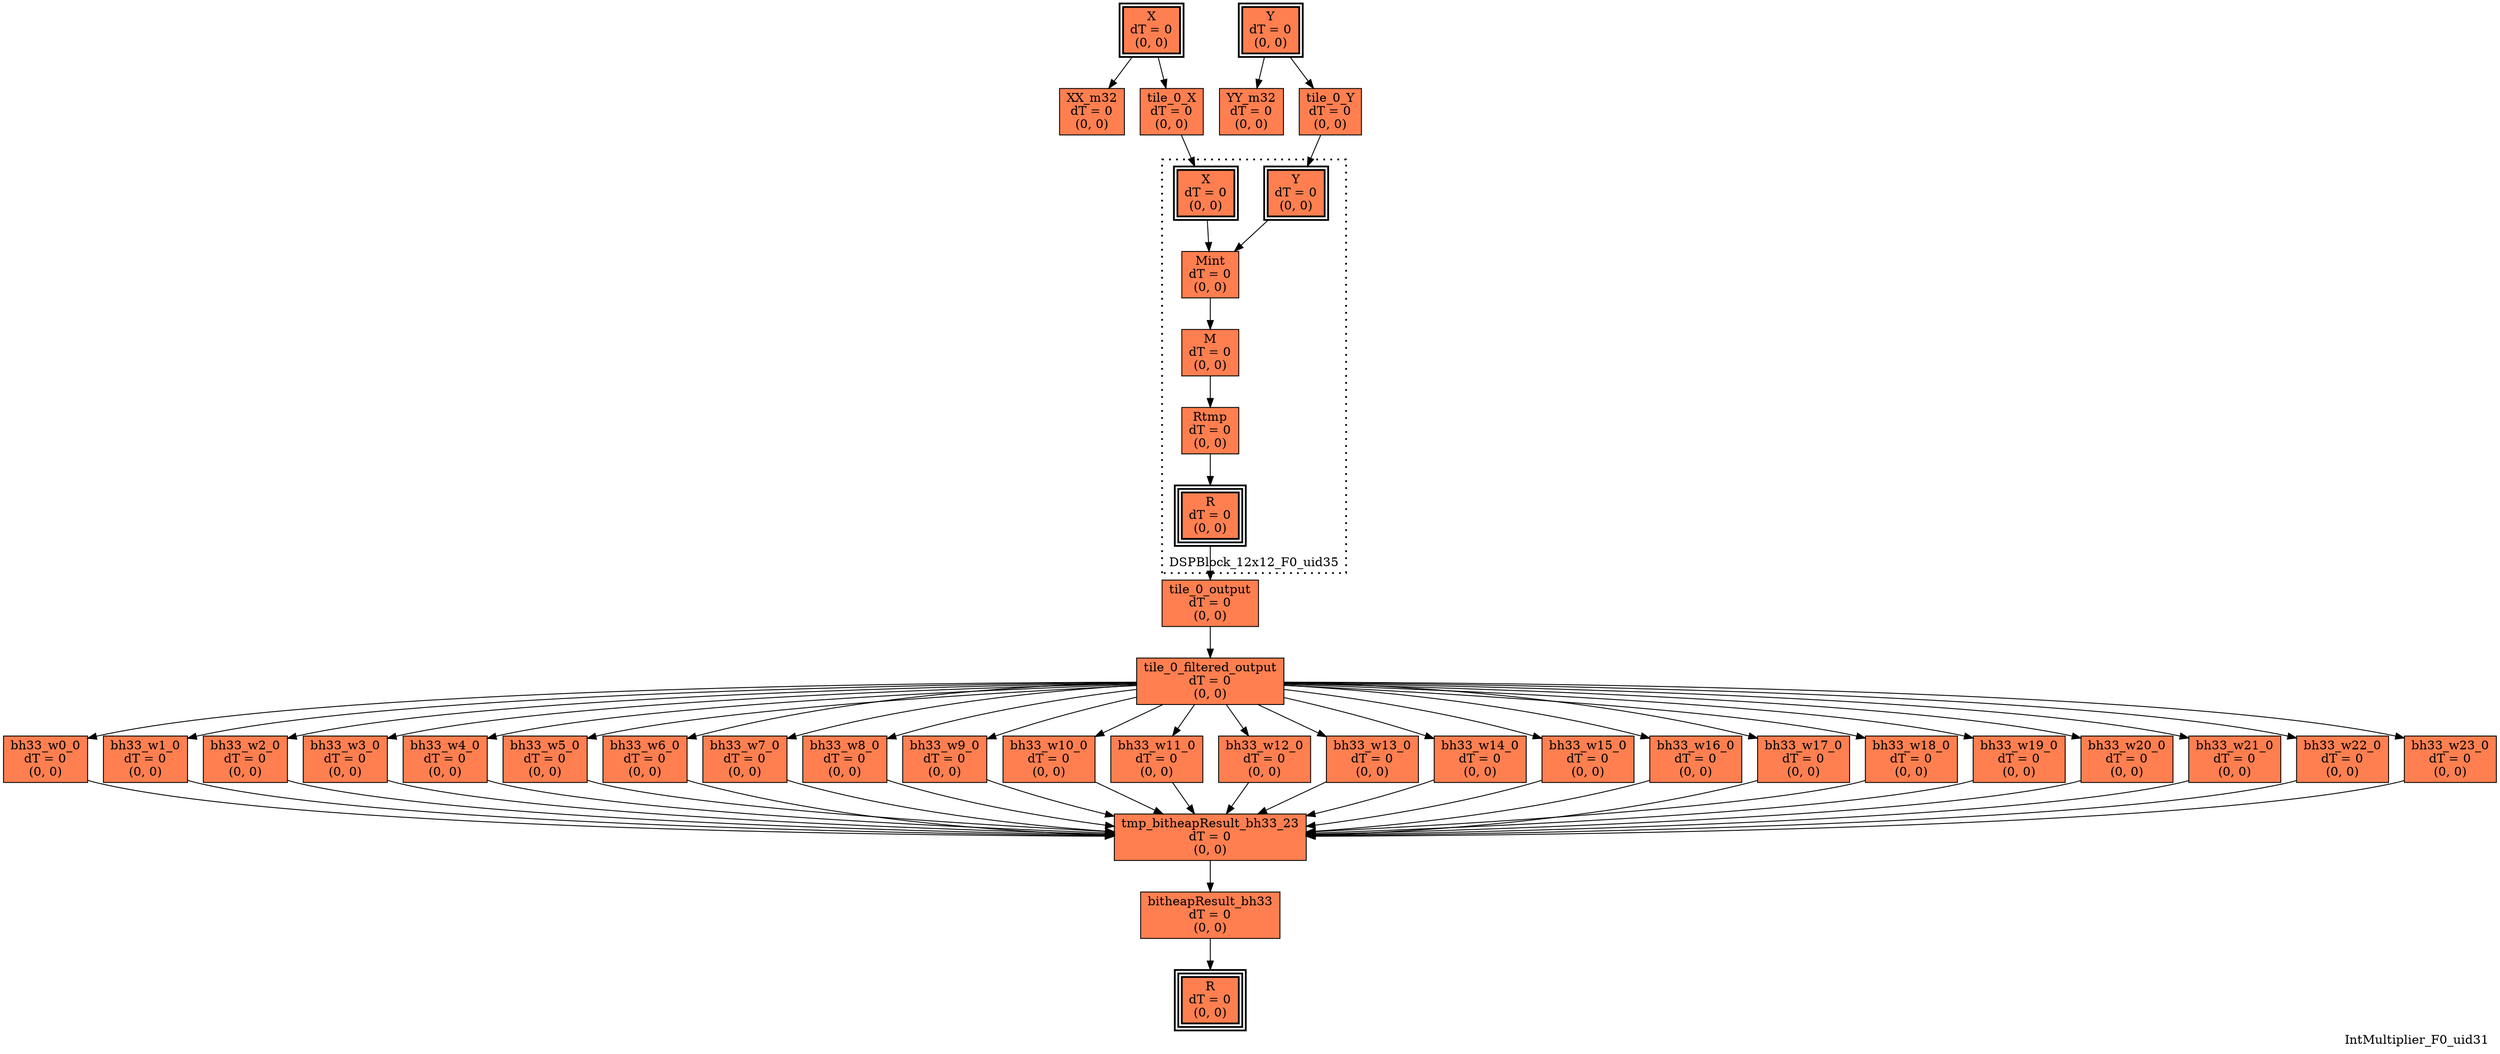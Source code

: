 digraph IntMultiplier_F0_uid31
{
	//graph drawing options
	label=IntMultiplier_F0_uid31;
	labelloc=bottom;
	labeljust=right;
	ratio=auto;
	nodesep=0.25;
	ranksep=0.5;

	//input/output signals of operator IntMultiplier_F0_uid31
	X__IntMultiplier_F0_uid31 [ label="X\ndT = 0\n(0, 0)", shape=box, color=black, style="bold, filled", fillcolor=coral, peripheries=2 ];
	Y__IntMultiplier_F0_uid31 [ label="Y\ndT = 0\n(0, 0)", shape=box, color=black, style="bold, filled", fillcolor=coral, peripheries=2 ];
	R__IntMultiplier_F0_uid31 [ label="R\ndT = 0\n(0, 0)", shape=box, color=black, style="bold, filled", fillcolor=coral, peripheries=3 ];
	{rank=same X__IntMultiplier_F0_uid31, Y__IntMultiplier_F0_uid31};
	{rank=same R__IntMultiplier_F0_uid31};
	//internal signals of operator IntMultiplier_F0_uid31
	XX_m32__IntMultiplier_F0_uid31 [ label="XX_m32\ndT = 0\n(0, 0)", shape=box, color=black, style=filled, fillcolor=coral, peripheries=1 ];
	YY_m32__IntMultiplier_F0_uid31 [ label="YY_m32\ndT = 0\n(0, 0)", shape=box, color=black, style=filled, fillcolor=coral, peripheries=1 ];
	tile_0_X__IntMultiplier_F0_uid31 [ label="tile_0_X\ndT = 0\n(0, 0)", shape=box, color=black, style=filled, fillcolor=coral, peripheries=1 ];
	tile_0_Y__IntMultiplier_F0_uid31 [ label="tile_0_Y\ndT = 0\n(0, 0)", shape=box, color=black, style=filled, fillcolor=coral, peripheries=1 ];
	tile_0_output__IntMultiplier_F0_uid31 [ label="tile_0_output\ndT = 0\n(0, 0)", shape=box, color=black, style=filled, fillcolor=coral, peripheries=1 ];
	tile_0_filtered_output__IntMultiplier_F0_uid31 [ label="tile_0_filtered_output\ndT = 0\n(0, 0)", shape=box, color=black, style=filled, fillcolor=coral, peripheries=1 ];
	bh33_w0_0__IntMultiplier_F0_uid31 [ label="bh33_w0_0\ndT = 0\n(0, 0)", shape=box, color=black, style=filled, fillcolor=coral, peripheries=1 ];
	bh33_w1_0__IntMultiplier_F0_uid31 [ label="bh33_w1_0\ndT = 0\n(0, 0)", shape=box, color=black, style=filled, fillcolor=coral, peripheries=1 ];
	bh33_w2_0__IntMultiplier_F0_uid31 [ label="bh33_w2_0\ndT = 0\n(0, 0)", shape=box, color=black, style=filled, fillcolor=coral, peripheries=1 ];
	bh33_w3_0__IntMultiplier_F0_uid31 [ label="bh33_w3_0\ndT = 0\n(0, 0)", shape=box, color=black, style=filled, fillcolor=coral, peripheries=1 ];
	bh33_w4_0__IntMultiplier_F0_uid31 [ label="bh33_w4_0\ndT = 0\n(0, 0)", shape=box, color=black, style=filled, fillcolor=coral, peripheries=1 ];
	bh33_w5_0__IntMultiplier_F0_uid31 [ label="bh33_w5_0\ndT = 0\n(0, 0)", shape=box, color=black, style=filled, fillcolor=coral, peripheries=1 ];
	bh33_w6_0__IntMultiplier_F0_uid31 [ label="bh33_w6_0\ndT = 0\n(0, 0)", shape=box, color=black, style=filled, fillcolor=coral, peripheries=1 ];
	bh33_w7_0__IntMultiplier_F0_uid31 [ label="bh33_w7_0\ndT = 0\n(0, 0)", shape=box, color=black, style=filled, fillcolor=coral, peripheries=1 ];
	bh33_w8_0__IntMultiplier_F0_uid31 [ label="bh33_w8_0\ndT = 0\n(0, 0)", shape=box, color=black, style=filled, fillcolor=coral, peripheries=1 ];
	bh33_w9_0__IntMultiplier_F0_uid31 [ label="bh33_w9_0\ndT = 0\n(0, 0)", shape=box, color=black, style=filled, fillcolor=coral, peripheries=1 ];
	bh33_w10_0__IntMultiplier_F0_uid31 [ label="bh33_w10_0\ndT = 0\n(0, 0)", shape=box, color=black, style=filled, fillcolor=coral, peripheries=1 ];
	bh33_w11_0__IntMultiplier_F0_uid31 [ label="bh33_w11_0\ndT = 0\n(0, 0)", shape=box, color=black, style=filled, fillcolor=coral, peripheries=1 ];
	bh33_w12_0__IntMultiplier_F0_uid31 [ label="bh33_w12_0\ndT = 0\n(0, 0)", shape=box, color=black, style=filled, fillcolor=coral, peripheries=1 ];
	bh33_w13_0__IntMultiplier_F0_uid31 [ label="bh33_w13_0\ndT = 0\n(0, 0)", shape=box, color=black, style=filled, fillcolor=coral, peripheries=1 ];
	bh33_w14_0__IntMultiplier_F0_uid31 [ label="bh33_w14_0\ndT = 0\n(0, 0)", shape=box, color=black, style=filled, fillcolor=coral, peripheries=1 ];
	bh33_w15_0__IntMultiplier_F0_uid31 [ label="bh33_w15_0\ndT = 0\n(0, 0)", shape=box, color=black, style=filled, fillcolor=coral, peripheries=1 ];
	bh33_w16_0__IntMultiplier_F0_uid31 [ label="bh33_w16_0\ndT = 0\n(0, 0)", shape=box, color=black, style=filled, fillcolor=coral, peripheries=1 ];
	bh33_w17_0__IntMultiplier_F0_uid31 [ label="bh33_w17_0\ndT = 0\n(0, 0)", shape=box, color=black, style=filled, fillcolor=coral, peripheries=1 ];
	bh33_w18_0__IntMultiplier_F0_uid31 [ label="bh33_w18_0\ndT = 0\n(0, 0)", shape=box, color=black, style=filled, fillcolor=coral, peripheries=1 ];
	bh33_w19_0__IntMultiplier_F0_uid31 [ label="bh33_w19_0\ndT = 0\n(0, 0)", shape=box, color=black, style=filled, fillcolor=coral, peripheries=1 ];
	bh33_w20_0__IntMultiplier_F0_uid31 [ label="bh33_w20_0\ndT = 0\n(0, 0)", shape=box, color=black, style=filled, fillcolor=coral, peripheries=1 ];
	bh33_w21_0__IntMultiplier_F0_uid31 [ label="bh33_w21_0\ndT = 0\n(0, 0)", shape=box, color=black, style=filled, fillcolor=coral, peripheries=1 ];
	bh33_w22_0__IntMultiplier_F0_uid31 [ label="bh33_w22_0\ndT = 0\n(0, 0)", shape=box, color=black, style=filled, fillcolor=coral, peripheries=1 ];
	bh33_w23_0__IntMultiplier_F0_uid31 [ label="bh33_w23_0\ndT = 0\n(0, 0)", shape=box, color=black, style=filled, fillcolor=coral, peripheries=1 ];
	tmp_bitheapResult_bh33_23__IntMultiplier_F0_uid31 [ label="tmp_bitheapResult_bh33_23\ndT = 0\n(0, 0)", shape=box, color=black, style=filled, fillcolor=coral, peripheries=1 ];
	bitheapResult_bh33__IntMultiplier_F0_uid31 [ label="bitheapResult_bh33\ndT = 0\n(0, 0)", shape=box, color=black, style=filled, fillcolor=coral, peripheries=1 ];

	//subcomponents of operator IntMultiplier_F0_uid31

	subgraph cluster_DSPBlock_12x12_F0_uid35
	{
		//graph drawing options
		label=DSPBlock_12x12_F0_uid35;
		labelloc=bottom;
		labeljust=right;
		style="bold, dotted";
		ratio=auto;
		nodesep=0.25;
		ranksep=0.5;

		//input/output signals of operator DSPBlock_12x12_F0_uid35
		X__DSPBlock_12x12_F0_uid35 [ label="X\ndT = 0\n(0, 0)", shape=box, color=black, style="bold, filled", fillcolor=coral, peripheries=2 ];
		Y__DSPBlock_12x12_F0_uid35 [ label="Y\ndT = 0\n(0, 0)", shape=box, color=black, style="bold, filled", fillcolor=coral, peripheries=2 ];
		R__DSPBlock_12x12_F0_uid35 [ label="R\ndT = 0\n(0, 0)", shape=box, color=black, style="bold, filled", fillcolor=coral, peripheries=3 ];
		{rank=same X__DSPBlock_12x12_F0_uid35, Y__DSPBlock_12x12_F0_uid35};
		{rank=same R__DSPBlock_12x12_F0_uid35};
		//internal signals of operator DSPBlock_12x12_F0_uid35
		Mint__DSPBlock_12x12_F0_uid35 [ label="Mint\ndT = 0\n(0, 0)", shape=box, color=black, style=filled, fillcolor=coral, peripheries=1 ];
		M__DSPBlock_12x12_F0_uid35 [ label="M\ndT = 0\n(0, 0)", shape=box, color=black, style=filled, fillcolor=coral, peripheries=1 ];
		Rtmp__DSPBlock_12x12_F0_uid35 [ label="Rtmp\ndT = 0\n(0, 0)", shape=box, color=black, style=filled, fillcolor=coral, peripheries=1 ];

		//subcomponents of operator DSPBlock_12x12_F0_uid35

		//input and internal signal connections of operator DSPBlock_12x12_F0_uid35
		X__DSPBlock_12x12_F0_uid35 -> Mint__DSPBlock_12x12_F0_uid35 [ arrowhead=normal, arrowsize=1.0, arrowtail=normal, color=black, dir=forward  ];
		Y__DSPBlock_12x12_F0_uid35 -> Mint__DSPBlock_12x12_F0_uid35 [ arrowhead=normal, arrowsize=1.0, arrowtail=normal, color=black, dir=forward  ];
		Mint__DSPBlock_12x12_F0_uid35 -> M__DSPBlock_12x12_F0_uid35 [ arrowhead=normal, arrowsize=1.0, arrowtail=normal, color=black, dir=forward  ];
		M__DSPBlock_12x12_F0_uid35 -> Rtmp__DSPBlock_12x12_F0_uid35 [ arrowhead=normal, arrowsize=1.0, arrowtail=normal, color=black, dir=forward  ];
		Rtmp__DSPBlock_12x12_F0_uid35 -> R__DSPBlock_12x12_F0_uid35 [ arrowhead=normal, arrowsize=1.0, arrowtail=normal, color=black, dir=forward  ];
	}

		//output signal connections of operator DSPBlock_12x12_F0_uid35
		R__DSPBlock_12x12_F0_uid35 -> tile_0_output__IntMultiplier_F0_uid31 [ arrowhead=normal, arrowsize=1.0, arrowtail=normal, color=black, dir=forward  ];

	//input and internal signal connections of operator IntMultiplier_F0_uid31
	X__IntMultiplier_F0_uid31 -> XX_m32__IntMultiplier_F0_uid31 [ arrowhead=normal, arrowsize=1.0, arrowtail=normal, color=black, dir=forward  ];
	X__IntMultiplier_F0_uid31 -> tile_0_X__IntMultiplier_F0_uid31 [ arrowhead=normal, arrowsize=1.0, arrowtail=normal, color=black, dir=forward  ];
	Y__IntMultiplier_F0_uid31 -> YY_m32__IntMultiplier_F0_uid31 [ arrowhead=normal, arrowsize=1.0, arrowtail=normal, color=black, dir=forward  ];
	Y__IntMultiplier_F0_uid31 -> tile_0_Y__IntMultiplier_F0_uid31 [ arrowhead=normal, arrowsize=1.0, arrowtail=normal, color=black, dir=forward  ];
	tile_0_X__IntMultiplier_F0_uid31 -> X__DSPBlock_12x12_F0_uid35 [ arrowhead=normal, arrowsize=1.0, arrowtail=normal, color=black, dir=forward  ];
	tile_0_Y__IntMultiplier_F0_uid31 -> Y__DSPBlock_12x12_F0_uid35 [ arrowhead=normal, arrowsize=1.0, arrowtail=normal, color=black, dir=forward  ];
	tile_0_output__IntMultiplier_F0_uid31 -> tile_0_filtered_output__IntMultiplier_F0_uid31 [ arrowhead=normal, arrowsize=1.0, arrowtail=normal, color=black, dir=forward  ];
	tile_0_filtered_output__IntMultiplier_F0_uid31 -> bh33_w0_0__IntMultiplier_F0_uid31 [ arrowhead=normal, arrowsize=1.0, arrowtail=normal, color=black, dir=forward  ];
	tile_0_filtered_output__IntMultiplier_F0_uid31 -> bh33_w1_0__IntMultiplier_F0_uid31 [ arrowhead=normal, arrowsize=1.0, arrowtail=normal, color=black, dir=forward  ];
	tile_0_filtered_output__IntMultiplier_F0_uid31 -> bh33_w2_0__IntMultiplier_F0_uid31 [ arrowhead=normal, arrowsize=1.0, arrowtail=normal, color=black, dir=forward  ];
	tile_0_filtered_output__IntMultiplier_F0_uid31 -> bh33_w3_0__IntMultiplier_F0_uid31 [ arrowhead=normal, arrowsize=1.0, arrowtail=normal, color=black, dir=forward  ];
	tile_0_filtered_output__IntMultiplier_F0_uid31 -> bh33_w4_0__IntMultiplier_F0_uid31 [ arrowhead=normal, arrowsize=1.0, arrowtail=normal, color=black, dir=forward  ];
	tile_0_filtered_output__IntMultiplier_F0_uid31 -> bh33_w5_0__IntMultiplier_F0_uid31 [ arrowhead=normal, arrowsize=1.0, arrowtail=normal, color=black, dir=forward  ];
	tile_0_filtered_output__IntMultiplier_F0_uid31 -> bh33_w6_0__IntMultiplier_F0_uid31 [ arrowhead=normal, arrowsize=1.0, arrowtail=normal, color=black, dir=forward  ];
	tile_0_filtered_output__IntMultiplier_F0_uid31 -> bh33_w7_0__IntMultiplier_F0_uid31 [ arrowhead=normal, arrowsize=1.0, arrowtail=normal, color=black, dir=forward  ];
	tile_0_filtered_output__IntMultiplier_F0_uid31 -> bh33_w8_0__IntMultiplier_F0_uid31 [ arrowhead=normal, arrowsize=1.0, arrowtail=normal, color=black, dir=forward  ];
	tile_0_filtered_output__IntMultiplier_F0_uid31 -> bh33_w9_0__IntMultiplier_F0_uid31 [ arrowhead=normal, arrowsize=1.0, arrowtail=normal, color=black, dir=forward  ];
	tile_0_filtered_output__IntMultiplier_F0_uid31 -> bh33_w10_0__IntMultiplier_F0_uid31 [ arrowhead=normal, arrowsize=1.0, arrowtail=normal, color=black, dir=forward  ];
	tile_0_filtered_output__IntMultiplier_F0_uid31 -> bh33_w11_0__IntMultiplier_F0_uid31 [ arrowhead=normal, arrowsize=1.0, arrowtail=normal, color=black, dir=forward  ];
	tile_0_filtered_output__IntMultiplier_F0_uid31 -> bh33_w12_0__IntMultiplier_F0_uid31 [ arrowhead=normal, arrowsize=1.0, arrowtail=normal, color=black, dir=forward  ];
	tile_0_filtered_output__IntMultiplier_F0_uid31 -> bh33_w13_0__IntMultiplier_F0_uid31 [ arrowhead=normal, arrowsize=1.0, arrowtail=normal, color=black, dir=forward  ];
	tile_0_filtered_output__IntMultiplier_F0_uid31 -> bh33_w14_0__IntMultiplier_F0_uid31 [ arrowhead=normal, arrowsize=1.0, arrowtail=normal, color=black, dir=forward  ];
	tile_0_filtered_output__IntMultiplier_F0_uid31 -> bh33_w15_0__IntMultiplier_F0_uid31 [ arrowhead=normal, arrowsize=1.0, arrowtail=normal, color=black, dir=forward  ];
	tile_0_filtered_output__IntMultiplier_F0_uid31 -> bh33_w16_0__IntMultiplier_F0_uid31 [ arrowhead=normal, arrowsize=1.0, arrowtail=normal, color=black, dir=forward  ];
	tile_0_filtered_output__IntMultiplier_F0_uid31 -> bh33_w17_0__IntMultiplier_F0_uid31 [ arrowhead=normal, arrowsize=1.0, arrowtail=normal, color=black, dir=forward  ];
	tile_0_filtered_output__IntMultiplier_F0_uid31 -> bh33_w18_0__IntMultiplier_F0_uid31 [ arrowhead=normal, arrowsize=1.0, arrowtail=normal, color=black, dir=forward  ];
	tile_0_filtered_output__IntMultiplier_F0_uid31 -> bh33_w19_0__IntMultiplier_F0_uid31 [ arrowhead=normal, arrowsize=1.0, arrowtail=normal, color=black, dir=forward  ];
	tile_0_filtered_output__IntMultiplier_F0_uid31 -> bh33_w20_0__IntMultiplier_F0_uid31 [ arrowhead=normal, arrowsize=1.0, arrowtail=normal, color=black, dir=forward  ];
	tile_0_filtered_output__IntMultiplier_F0_uid31 -> bh33_w21_0__IntMultiplier_F0_uid31 [ arrowhead=normal, arrowsize=1.0, arrowtail=normal, color=black, dir=forward  ];
	tile_0_filtered_output__IntMultiplier_F0_uid31 -> bh33_w22_0__IntMultiplier_F0_uid31 [ arrowhead=normal, arrowsize=1.0, arrowtail=normal, color=black, dir=forward  ];
	tile_0_filtered_output__IntMultiplier_F0_uid31 -> bh33_w23_0__IntMultiplier_F0_uid31 [ arrowhead=normal, arrowsize=1.0, arrowtail=normal, color=black, dir=forward  ];
	bh33_w0_0__IntMultiplier_F0_uid31 -> tmp_bitheapResult_bh33_23__IntMultiplier_F0_uid31 [ arrowhead=normal, arrowsize=1.0, arrowtail=normal, color=black, dir=forward  ];
	bh33_w1_0__IntMultiplier_F0_uid31 -> tmp_bitheapResult_bh33_23__IntMultiplier_F0_uid31 [ arrowhead=normal, arrowsize=1.0, arrowtail=normal, color=black, dir=forward  ];
	bh33_w2_0__IntMultiplier_F0_uid31 -> tmp_bitheapResult_bh33_23__IntMultiplier_F0_uid31 [ arrowhead=normal, arrowsize=1.0, arrowtail=normal, color=black, dir=forward  ];
	bh33_w3_0__IntMultiplier_F0_uid31 -> tmp_bitheapResult_bh33_23__IntMultiplier_F0_uid31 [ arrowhead=normal, arrowsize=1.0, arrowtail=normal, color=black, dir=forward  ];
	bh33_w4_0__IntMultiplier_F0_uid31 -> tmp_bitheapResult_bh33_23__IntMultiplier_F0_uid31 [ arrowhead=normal, arrowsize=1.0, arrowtail=normal, color=black, dir=forward  ];
	bh33_w5_0__IntMultiplier_F0_uid31 -> tmp_bitheapResult_bh33_23__IntMultiplier_F0_uid31 [ arrowhead=normal, arrowsize=1.0, arrowtail=normal, color=black, dir=forward  ];
	bh33_w6_0__IntMultiplier_F0_uid31 -> tmp_bitheapResult_bh33_23__IntMultiplier_F0_uid31 [ arrowhead=normal, arrowsize=1.0, arrowtail=normal, color=black, dir=forward  ];
	bh33_w7_0__IntMultiplier_F0_uid31 -> tmp_bitheapResult_bh33_23__IntMultiplier_F0_uid31 [ arrowhead=normal, arrowsize=1.0, arrowtail=normal, color=black, dir=forward  ];
	bh33_w8_0__IntMultiplier_F0_uid31 -> tmp_bitheapResult_bh33_23__IntMultiplier_F0_uid31 [ arrowhead=normal, arrowsize=1.0, arrowtail=normal, color=black, dir=forward  ];
	bh33_w9_0__IntMultiplier_F0_uid31 -> tmp_bitheapResult_bh33_23__IntMultiplier_F0_uid31 [ arrowhead=normal, arrowsize=1.0, arrowtail=normal, color=black, dir=forward  ];
	bh33_w10_0__IntMultiplier_F0_uid31 -> tmp_bitheapResult_bh33_23__IntMultiplier_F0_uid31 [ arrowhead=normal, arrowsize=1.0, arrowtail=normal, color=black, dir=forward  ];
	bh33_w11_0__IntMultiplier_F0_uid31 -> tmp_bitheapResult_bh33_23__IntMultiplier_F0_uid31 [ arrowhead=normal, arrowsize=1.0, arrowtail=normal, color=black, dir=forward  ];
	bh33_w12_0__IntMultiplier_F0_uid31 -> tmp_bitheapResult_bh33_23__IntMultiplier_F0_uid31 [ arrowhead=normal, arrowsize=1.0, arrowtail=normal, color=black, dir=forward  ];
	bh33_w13_0__IntMultiplier_F0_uid31 -> tmp_bitheapResult_bh33_23__IntMultiplier_F0_uid31 [ arrowhead=normal, arrowsize=1.0, arrowtail=normal, color=black, dir=forward  ];
	bh33_w14_0__IntMultiplier_F0_uid31 -> tmp_bitheapResult_bh33_23__IntMultiplier_F0_uid31 [ arrowhead=normal, arrowsize=1.0, arrowtail=normal, color=black, dir=forward  ];
	bh33_w15_0__IntMultiplier_F0_uid31 -> tmp_bitheapResult_bh33_23__IntMultiplier_F0_uid31 [ arrowhead=normal, arrowsize=1.0, arrowtail=normal, color=black, dir=forward  ];
	bh33_w16_0__IntMultiplier_F0_uid31 -> tmp_bitheapResult_bh33_23__IntMultiplier_F0_uid31 [ arrowhead=normal, arrowsize=1.0, arrowtail=normal, color=black, dir=forward  ];
	bh33_w17_0__IntMultiplier_F0_uid31 -> tmp_bitheapResult_bh33_23__IntMultiplier_F0_uid31 [ arrowhead=normal, arrowsize=1.0, arrowtail=normal, color=black, dir=forward  ];
	bh33_w18_0__IntMultiplier_F0_uid31 -> tmp_bitheapResult_bh33_23__IntMultiplier_F0_uid31 [ arrowhead=normal, arrowsize=1.0, arrowtail=normal, color=black, dir=forward  ];
	bh33_w19_0__IntMultiplier_F0_uid31 -> tmp_bitheapResult_bh33_23__IntMultiplier_F0_uid31 [ arrowhead=normal, arrowsize=1.0, arrowtail=normal, color=black, dir=forward  ];
	bh33_w20_0__IntMultiplier_F0_uid31 -> tmp_bitheapResult_bh33_23__IntMultiplier_F0_uid31 [ arrowhead=normal, arrowsize=1.0, arrowtail=normal, color=black, dir=forward  ];
	bh33_w21_0__IntMultiplier_F0_uid31 -> tmp_bitheapResult_bh33_23__IntMultiplier_F0_uid31 [ arrowhead=normal, arrowsize=1.0, arrowtail=normal, color=black, dir=forward  ];
	bh33_w22_0__IntMultiplier_F0_uid31 -> tmp_bitheapResult_bh33_23__IntMultiplier_F0_uid31 [ arrowhead=normal, arrowsize=1.0, arrowtail=normal, color=black, dir=forward  ];
	bh33_w23_0__IntMultiplier_F0_uid31 -> tmp_bitheapResult_bh33_23__IntMultiplier_F0_uid31 [ arrowhead=normal, arrowsize=1.0, arrowtail=normal, color=black, dir=forward  ];
	tmp_bitheapResult_bh33_23__IntMultiplier_F0_uid31 -> bitheapResult_bh33__IntMultiplier_F0_uid31 [ arrowhead=normal, arrowsize=1.0, arrowtail=normal, color=black, dir=forward  ];
	bitheapResult_bh33__IntMultiplier_F0_uid31 -> R__IntMultiplier_F0_uid31 [ arrowhead=normal, arrowsize=1.0, arrowtail=normal, color=black, dir=forward  ];
}

